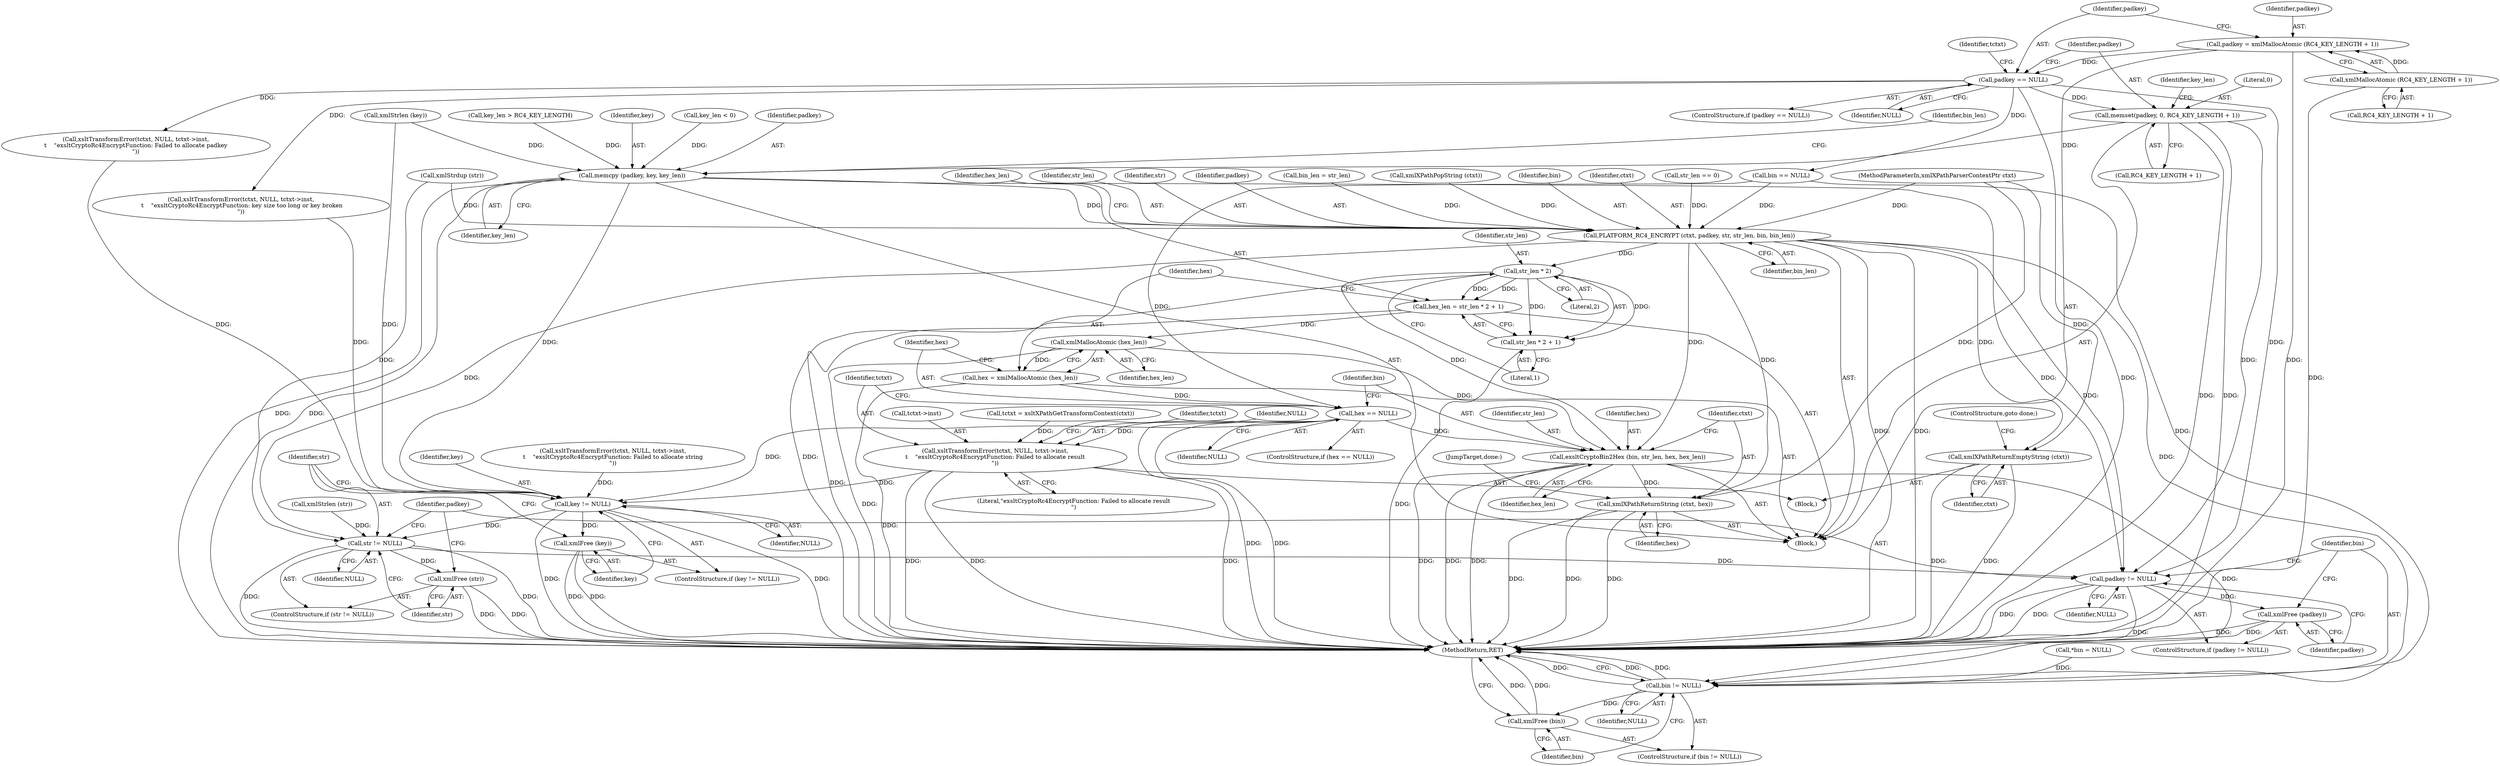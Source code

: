 digraph "0_Chrome_96dbafe288dbe2f0cc45fa3c39daf6d0c37acbab_1@API" {
"1000222" [label="(Call,memset(padkey, 0, RC4_KEY_LENGTH + 1))"];
"1000203" [label="(Call,padkey == NULL)"];
"1000196" [label="(Call,padkey = xmlMallocAtomic (RC4_KEY_LENGTH + 1))"];
"1000198" [label="(Call,xmlMallocAtomic (RC4_KEY_LENGTH + 1))"];
"1000252" [label="(Call,memcpy (padkey, key, key_len))"];
"1000283" [label="(Call,PLATFORM_RC4_ENCRYPT (ctxt, padkey, str, str_len, bin, bin_len))"];
"1000293" [label="(Call,str_len * 2)"];
"1000290" [label="(Call,hex_len = str_len * 2 + 1)"];
"1000299" [label="(Call,xmlMallocAtomic (hex_len))"];
"1000297" [label="(Call,hex = xmlMallocAtomic (hex_len))"];
"1000302" [label="(Call,hex == NULL)"];
"1000306" [label="(Call,xsltTransformError(tctxt, NULL, tctxt->inst,\n\t    \"exsltCryptoRc4EncryptFunction: Failed to allocate result\n\"))"];
"1000331" [label="(Call,key != NULL)"];
"1000334" [label="(Call,xmlFree (key))"];
"1000337" [label="(Call,str != NULL)"];
"1000340" [label="(Call,xmlFree (str))"];
"1000343" [label="(Call,padkey != NULL)"];
"1000346" [label="(Call,xmlFree (padkey))"];
"1000349" [label="(Call,bin != NULL)"];
"1000352" [label="(Call,xmlFree (bin))"];
"1000321" [label="(Call,exsltCryptoBin2Hex (bin, str_len, hex, hex_len))"];
"1000326" [label="(Call,xmlXPathReturnString (ctxt, hex))"];
"1000292" [label="(Call,str_len * 2 + 1)"];
"1000318" [label="(Call,xmlXPathReturnEmptyString (ctxt))"];
"1000203" [label="(Call,padkey == NULL)"];
"1000312" [label="(Literal,\"exsltCryptoRc4EncryptFunction: Failed to allocate result\n\")"];
"1000339" [label="(Identifier,NULL)"];
"1000292" [label="(Call,str_len * 2 + 1)"];
"1000296" [label="(Literal,1)"];
"1000332" [label="(Identifier,key)"];
"1000257" [label="(Identifier,bin_len)"];
"1000298" [label="(Identifier,hex)"];
"1000334" [label="(Call,xmlFree (key))"];
"1000331" [label="(Call,key != NULL)"];
"1000252" [label="(Call,memcpy (padkey, key, key_len))"];
"1000354" [label="(MethodReturn,RET)"];
"1000204" [label="(Identifier,padkey)"];
"1000340" [label="(Call,xmlFree (str))"];
"1000309" [label="(Call,tctxt->inst)"];
"1000224" [label="(Literal,0)"];
"1000349" [label="(Call,bin != NULL)"];
"1000268" [label="(Call,xsltTransformError(tctxt, NULL, tctxt->inst,\n\t    \"exsltCryptoRc4EncryptFunction: Failed to allocate string\n\"))"];
"1000295" [label="(Literal,2)"];
"1000326" [label="(Call,xmlXPathReturnString (ctxt, hex))"];
"1000196" [label="(Call,padkey = xmlMallocAtomic (RC4_KEY_LENGTH + 1))"];
"1000284" [label="(Identifier,ctxt)"];
"1000335" [label="(Identifier,key)"];
"1000103" [label="(MethodParameterIn,xmlXPathParserContextPtr ctxt)"];
"1000167" [label="(Call,str_len == 0)"];
"1000344" [label="(Identifier,padkey)"];
"1000342" [label="(ControlStructure,if (padkey != NULL))"];
"1000223" [label="(Identifier,padkey)"];
"1000255" [label="(Identifier,key_len)"];
"1000300" [label="(Identifier,hex_len)"];
"1000291" [label="(Identifier,hex_len)"];
"1000207" [label="(Call,xsltTransformError(tctxt, NULL, tctxt->inst,\n\t    \"exsltCryptoRc4EncryptFunction: Failed to allocate padkey\n\"))"];
"1000225" [label="(Call,RC4_KEY_LENGTH + 1)"];
"1000287" [label="(Identifier,str_len)"];
"1000305" [label="(Block,)"];
"1000237" [label="(Call,xsltTransformError(tctxt, NULL, tctxt->inst,\n \t    \"exsltCryptoRc4EncryptFunction: key size too long or key broken\n\"))"];
"1000135" [label="(Call,*bin = NULL)"];
"1000199" [label="(Call,RC4_KEY_LENGTH + 1)"];
"1000336" [label="(ControlStructure,if (str != NULL))"];
"1000230" [label="(Call,key_len > RC4_KEY_LENGTH)"];
"1000346" [label="(Call,xmlFree (padkey))"];
"1000307" [label="(Identifier,tctxt)"];
"1000303" [label="(Identifier,hex)"];
"1000289" [label="(Identifier,bin_len)"];
"1000320" [label="(ControlStructure,goto done;)"];
"1000299" [label="(Call,xmlMallocAtomic (hex_len))"];
"1000302" [label="(Call,hex == NULL)"];
"1000154" [label="(Call,tctxt = xsltXPathGetTransformContext(ctxt))"];
"1000290" [label="(Call,hex_len = str_len * 2 + 1)"];
"1000286" [label="(Identifier,str)"];
"1000341" [label="(Identifier,str)"];
"1000351" [label="(Identifier,NULL)"];
"1000328" [label="(Identifier,hex)"];
"1000105" [label="(Block,)"];
"1000202" [label="(ControlStructure,if (padkey == NULL))"];
"1000297" [label="(Call,hex = xmlMallocAtomic (hex_len))"];
"1000347" [label="(Identifier,padkey)"];
"1000285" [label="(Identifier,padkey)"];
"1000222" [label="(Call,memset(padkey, 0, RC4_KEY_LENGTH + 1))"];
"1000198" [label="(Call,xmlMallocAtomic (RC4_KEY_LENGTH + 1))"];
"1000301" [label="(ControlStructure,if (hex == NULL))"];
"1000315" [label="(Identifier,tctxt)"];
"1000231" [label="(Identifier,key_len)"];
"1000256" [label="(Call,bin_len = str_len)"];
"1000208" [label="(Identifier,tctxt)"];
"1000254" [label="(Identifier,key)"];
"1000345" [label="(Identifier,NULL)"];
"1000350" [label="(Identifier,bin)"];
"1000333" [label="(Identifier,NULL)"];
"1000182" [label="(Call,xmlStrlen (key))"];
"1000306" [label="(Call,xsltTransformError(tctxt, NULL, tctxt->inst,\n\t    \"exsltCryptoRc4EncryptFunction: Failed to allocate result\n\"))"];
"1000321" [label="(Call,exsltCryptoBin2Hex (bin, str_len, hex, hex_len))"];
"1000330" [label="(ControlStructure,if (key != NULL))"];
"1000343" [label="(Call,padkey != NULL)"];
"1000329" [label="(JumpTarget,done:)"];
"1000197" [label="(Identifier,padkey)"];
"1000352" [label="(Call,xmlFree (bin))"];
"1000283" [label="(Call,PLATFORM_RC4_ENCRYPT (ctxt, padkey, str, str_len, bin, bin_len))"];
"1000264" [label="(Call,bin == NULL)"];
"1000327" [label="(Identifier,ctxt)"];
"1000205" [label="(Identifier,NULL)"];
"1000178" [label="(Call,xmlXPathPopString (ctxt))"];
"1000348" [label="(ControlStructure,if (bin != NULL))"];
"1000233" [label="(Call,key_len < 0)"];
"1000318" [label="(Call,xmlXPathReturnEmptyString (ctxt))"];
"1000319" [label="(Identifier,ctxt)"];
"1000324" [label="(Identifier,hex)"];
"1000164" [label="(Call,xmlStrlen (str))"];
"1000323" [label="(Identifier,str_len)"];
"1000325" [label="(Identifier,hex_len)"];
"1000353" [label="(Identifier,bin)"];
"1000322" [label="(Identifier,bin)"];
"1000338" [label="(Identifier,str)"];
"1000294" [label="(Identifier,str_len)"];
"1000337" [label="(Call,str != NULL)"];
"1000293" [label="(Call,str_len * 2)"];
"1000288" [label="(Identifier,bin)"];
"1000308" [label="(Identifier,NULL)"];
"1000253" [label="(Identifier,padkey)"];
"1000304" [label="(Identifier,NULL)"];
"1000261" [label="(Call,xmlStrdup (str))"];
"1000222" -> "1000105"  [label="AST: "];
"1000222" -> "1000225"  [label="CFG: "];
"1000223" -> "1000222"  [label="AST: "];
"1000224" -> "1000222"  [label="AST: "];
"1000225" -> "1000222"  [label="AST: "];
"1000231" -> "1000222"  [label="CFG: "];
"1000222" -> "1000354"  [label="DDG: "];
"1000222" -> "1000354"  [label="DDG: "];
"1000203" -> "1000222"  [label="DDG: "];
"1000222" -> "1000252"  [label="DDG: "];
"1000222" -> "1000343"  [label="DDG: "];
"1000203" -> "1000202"  [label="AST: "];
"1000203" -> "1000205"  [label="CFG: "];
"1000204" -> "1000203"  [label="AST: "];
"1000205" -> "1000203"  [label="AST: "];
"1000208" -> "1000203"  [label="CFG: "];
"1000223" -> "1000203"  [label="CFG: "];
"1000203" -> "1000354"  [label="DDG: "];
"1000196" -> "1000203"  [label="DDG: "];
"1000203" -> "1000207"  [label="DDG: "];
"1000203" -> "1000237"  [label="DDG: "];
"1000203" -> "1000264"  [label="DDG: "];
"1000203" -> "1000343"  [label="DDG: "];
"1000196" -> "1000105"  [label="AST: "];
"1000196" -> "1000198"  [label="CFG: "];
"1000197" -> "1000196"  [label="AST: "];
"1000198" -> "1000196"  [label="AST: "];
"1000204" -> "1000196"  [label="CFG: "];
"1000196" -> "1000354"  [label="DDG: "];
"1000198" -> "1000196"  [label="DDG: "];
"1000198" -> "1000199"  [label="CFG: "];
"1000199" -> "1000198"  [label="AST: "];
"1000198" -> "1000354"  [label="DDG: "];
"1000252" -> "1000105"  [label="AST: "];
"1000252" -> "1000255"  [label="CFG: "];
"1000253" -> "1000252"  [label="AST: "];
"1000254" -> "1000252"  [label="AST: "];
"1000255" -> "1000252"  [label="AST: "];
"1000257" -> "1000252"  [label="CFG: "];
"1000252" -> "1000354"  [label="DDG: "];
"1000252" -> "1000354"  [label="DDG: "];
"1000182" -> "1000252"  [label="DDG: "];
"1000230" -> "1000252"  [label="DDG: "];
"1000233" -> "1000252"  [label="DDG: "];
"1000252" -> "1000283"  [label="DDG: "];
"1000252" -> "1000331"  [label="DDG: "];
"1000252" -> "1000343"  [label="DDG: "];
"1000283" -> "1000105"  [label="AST: "];
"1000283" -> "1000289"  [label="CFG: "];
"1000284" -> "1000283"  [label="AST: "];
"1000285" -> "1000283"  [label="AST: "];
"1000286" -> "1000283"  [label="AST: "];
"1000287" -> "1000283"  [label="AST: "];
"1000288" -> "1000283"  [label="AST: "];
"1000289" -> "1000283"  [label="AST: "];
"1000291" -> "1000283"  [label="CFG: "];
"1000283" -> "1000354"  [label="DDG: "];
"1000283" -> "1000354"  [label="DDG: "];
"1000178" -> "1000283"  [label="DDG: "];
"1000103" -> "1000283"  [label="DDG: "];
"1000261" -> "1000283"  [label="DDG: "];
"1000167" -> "1000283"  [label="DDG: "];
"1000264" -> "1000283"  [label="DDG: "];
"1000256" -> "1000283"  [label="DDG: "];
"1000283" -> "1000293"  [label="DDG: "];
"1000283" -> "1000318"  [label="DDG: "];
"1000283" -> "1000321"  [label="DDG: "];
"1000283" -> "1000326"  [label="DDG: "];
"1000283" -> "1000337"  [label="DDG: "];
"1000283" -> "1000343"  [label="DDG: "];
"1000283" -> "1000349"  [label="DDG: "];
"1000293" -> "1000292"  [label="AST: "];
"1000293" -> "1000295"  [label="CFG: "];
"1000294" -> "1000293"  [label="AST: "];
"1000295" -> "1000293"  [label="AST: "];
"1000296" -> "1000293"  [label="CFG: "];
"1000293" -> "1000354"  [label="DDG: "];
"1000293" -> "1000290"  [label="DDG: "];
"1000293" -> "1000290"  [label="DDG: "];
"1000293" -> "1000292"  [label="DDG: "];
"1000293" -> "1000292"  [label="DDG: "];
"1000293" -> "1000321"  [label="DDG: "];
"1000290" -> "1000105"  [label="AST: "];
"1000290" -> "1000292"  [label="CFG: "];
"1000291" -> "1000290"  [label="AST: "];
"1000292" -> "1000290"  [label="AST: "];
"1000298" -> "1000290"  [label="CFG: "];
"1000290" -> "1000354"  [label="DDG: "];
"1000290" -> "1000299"  [label="DDG: "];
"1000299" -> "1000297"  [label="AST: "];
"1000299" -> "1000300"  [label="CFG: "];
"1000300" -> "1000299"  [label="AST: "];
"1000297" -> "1000299"  [label="CFG: "];
"1000299" -> "1000354"  [label="DDG: "];
"1000299" -> "1000297"  [label="DDG: "];
"1000299" -> "1000321"  [label="DDG: "];
"1000297" -> "1000105"  [label="AST: "];
"1000298" -> "1000297"  [label="AST: "];
"1000303" -> "1000297"  [label="CFG: "];
"1000297" -> "1000354"  [label="DDG: "];
"1000297" -> "1000302"  [label="DDG: "];
"1000302" -> "1000301"  [label="AST: "];
"1000302" -> "1000304"  [label="CFG: "];
"1000303" -> "1000302"  [label="AST: "];
"1000304" -> "1000302"  [label="AST: "];
"1000307" -> "1000302"  [label="CFG: "];
"1000322" -> "1000302"  [label="CFG: "];
"1000302" -> "1000354"  [label="DDG: "];
"1000302" -> "1000354"  [label="DDG: "];
"1000264" -> "1000302"  [label="DDG: "];
"1000302" -> "1000306"  [label="DDG: "];
"1000302" -> "1000321"  [label="DDG: "];
"1000302" -> "1000331"  [label="DDG: "];
"1000306" -> "1000305"  [label="AST: "];
"1000306" -> "1000312"  [label="CFG: "];
"1000307" -> "1000306"  [label="AST: "];
"1000308" -> "1000306"  [label="AST: "];
"1000309" -> "1000306"  [label="AST: "];
"1000312" -> "1000306"  [label="AST: "];
"1000315" -> "1000306"  [label="CFG: "];
"1000306" -> "1000354"  [label="DDG: "];
"1000306" -> "1000354"  [label="DDG: "];
"1000306" -> "1000354"  [label="DDG: "];
"1000154" -> "1000306"  [label="DDG: "];
"1000306" -> "1000331"  [label="DDG: "];
"1000331" -> "1000330"  [label="AST: "];
"1000331" -> "1000333"  [label="CFG: "];
"1000332" -> "1000331"  [label="AST: "];
"1000333" -> "1000331"  [label="AST: "];
"1000335" -> "1000331"  [label="CFG: "];
"1000338" -> "1000331"  [label="CFG: "];
"1000331" -> "1000354"  [label="DDG: "];
"1000331" -> "1000354"  [label="DDG: "];
"1000182" -> "1000331"  [label="DDG: "];
"1000207" -> "1000331"  [label="DDG: "];
"1000237" -> "1000331"  [label="DDG: "];
"1000268" -> "1000331"  [label="DDG: "];
"1000331" -> "1000334"  [label="DDG: "];
"1000331" -> "1000337"  [label="DDG: "];
"1000334" -> "1000330"  [label="AST: "];
"1000334" -> "1000335"  [label="CFG: "];
"1000335" -> "1000334"  [label="AST: "];
"1000338" -> "1000334"  [label="CFG: "];
"1000334" -> "1000354"  [label="DDG: "];
"1000334" -> "1000354"  [label="DDG: "];
"1000337" -> "1000336"  [label="AST: "];
"1000337" -> "1000339"  [label="CFG: "];
"1000338" -> "1000337"  [label="AST: "];
"1000339" -> "1000337"  [label="AST: "];
"1000341" -> "1000337"  [label="CFG: "];
"1000344" -> "1000337"  [label="CFG: "];
"1000337" -> "1000354"  [label="DDG: "];
"1000337" -> "1000354"  [label="DDG: "];
"1000261" -> "1000337"  [label="DDG: "];
"1000164" -> "1000337"  [label="DDG: "];
"1000337" -> "1000340"  [label="DDG: "];
"1000337" -> "1000343"  [label="DDG: "];
"1000340" -> "1000336"  [label="AST: "];
"1000340" -> "1000341"  [label="CFG: "];
"1000341" -> "1000340"  [label="AST: "];
"1000344" -> "1000340"  [label="CFG: "];
"1000340" -> "1000354"  [label="DDG: "];
"1000340" -> "1000354"  [label="DDG: "];
"1000343" -> "1000342"  [label="AST: "];
"1000343" -> "1000345"  [label="CFG: "];
"1000344" -> "1000343"  [label="AST: "];
"1000345" -> "1000343"  [label="AST: "];
"1000347" -> "1000343"  [label="CFG: "];
"1000350" -> "1000343"  [label="CFG: "];
"1000343" -> "1000354"  [label="DDG: "];
"1000343" -> "1000354"  [label="DDG: "];
"1000343" -> "1000346"  [label="DDG: "];
"1000343" -> "1000349"  [label="DDG: "];
"1000346" -> "1000342"  [label="AST: "];
"1000346" -> "1000347"  [label="CFG: "];
"1000347" -> "1000346"  [label="AST: "];
"1000350" -> "1000346"  [label="CFG: "];
"1000346" -> "1000354"  [label="DDG: "];
"1000346" -> "1000354"  [label="DDG: "];
"1000349" -> "1000348"  [label="AST: "];
"1000349" -> "1000351"  [label="CFG: "];
"1000350" -> "1000349"  [label="AST: "];
"1000351" -> "1000349"  [label="AST: "];
"1000353" -> "1000349"  [label="CFG: "];
"1000354" -> "1000349"  [label="CFG: "];
"1000349" -> "1000354"  [label="DDG: "];
"1000349" -> "1000354"  [label="DDG: "];
"1000349" -> "1000354"  [label="DDG: "];
"1000264" -> "1000349"  [label="DDG: "];
"1000321" -> "1000349"  [label="DDG: "];
"1000135" -> "1000349"  [label="DDG: "];
"1000349" -> "1000352"  [label="DDG: "];
"1000352" -> "1000348"  [label="AST: "];
"1000352" -> "1000353"  [label="CFG: "];
"1000353" -> "1000352"  [label="AST: "];
"1000354" -> "1000352"  [label="CFG: "];
"1000352" -> "1000354"  [label="DDG: "];
"1000352" -> "1000354"  [label="DDG: "];
"1000321" -> "1000105"  [label="AST: "];
"1000321" -> "1000325"  [label="CFG: "];
"1000322" -> "1000321"  [label="AST: "];
"1000323" -> "1000321"  [label="AST: "];
"1000324" -> "1000321"  [label="AST: "];
"1000325" -> "1000321"  [label="AST: "];
"1000327" -> "1000321"  [label="CFG: "];
"1000321" -> "1000354"  [label="DDG: "];
"1000321" -> "1000354"  [label="DDG: "];
"1000321" -> "1000354"  [label="DDG: "];
"1000321" -> "1000326"  [label="DDG: "];
"1000326" -> "1000105"  [label="AST: "];
"1000326" -> "1000328"  [label="CFG: "];
"1000327" -> "1000326"  [label="AST: "];
"1000328" -> "1000326"  [label="AST: "];
"1000329" -> "1000326"  [label="CFG: "];
"1000326" -> "1000354"  [label="DDG: "];
"1000326" -> "1000354"  [label="DDG: "];
"1000326" -> "1000354"  [label="DDG: "];
"1000103" -> "1000326"  [label="DDG: "];
"1000292" -> "1000296"  [label="CFG: "];
"1000296" -> "1000292"  [label="AST: "];
"1000292" -> "1000354"  [label="DDG: "];
"1000318" -> "1000305"  [label="AST: "];
"1000318" -> "1000319"  [label="CFG: "];
"1000319" -> "1000318"  [label="AST: "];
"1000320" -> "1000318"  [label="CFG: "];
"1000318" -> "1000354"  [label="DDG: "];
"1000318" -> "1000354"  [label="DDG: "];
"1000103" -> "1000318"  [label="DDG: "];
}
